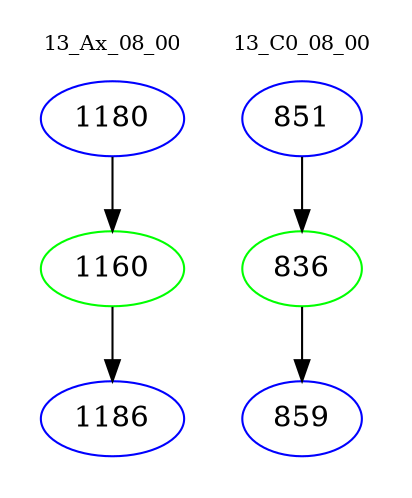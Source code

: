 digraph{
subgraph cluster_0 {
color = white
label = "13_Ax_08_00";
fontsize=10;
T0_1180 [label="1180", color="blue"]
T0_1180 -> T0_1160 [color="black"]
T0_1160 [label="1160", color="green"]
T0_1160 -> T0_1186 [color="black"]
T0_1186 [label="1186", color="blue"]
}
subgraph cluster_1 {
color = white
label = "13_C0_08_00";
fontsize=10;
T1_851 [label="851", color="blue"]
T1_851 -> T1_836 [color="black"]
T1_836 [label="836", color="green"]
T1_836 -> T1_859 [color="black"]
T1_859 [label="859", color="blue"]
}
}
